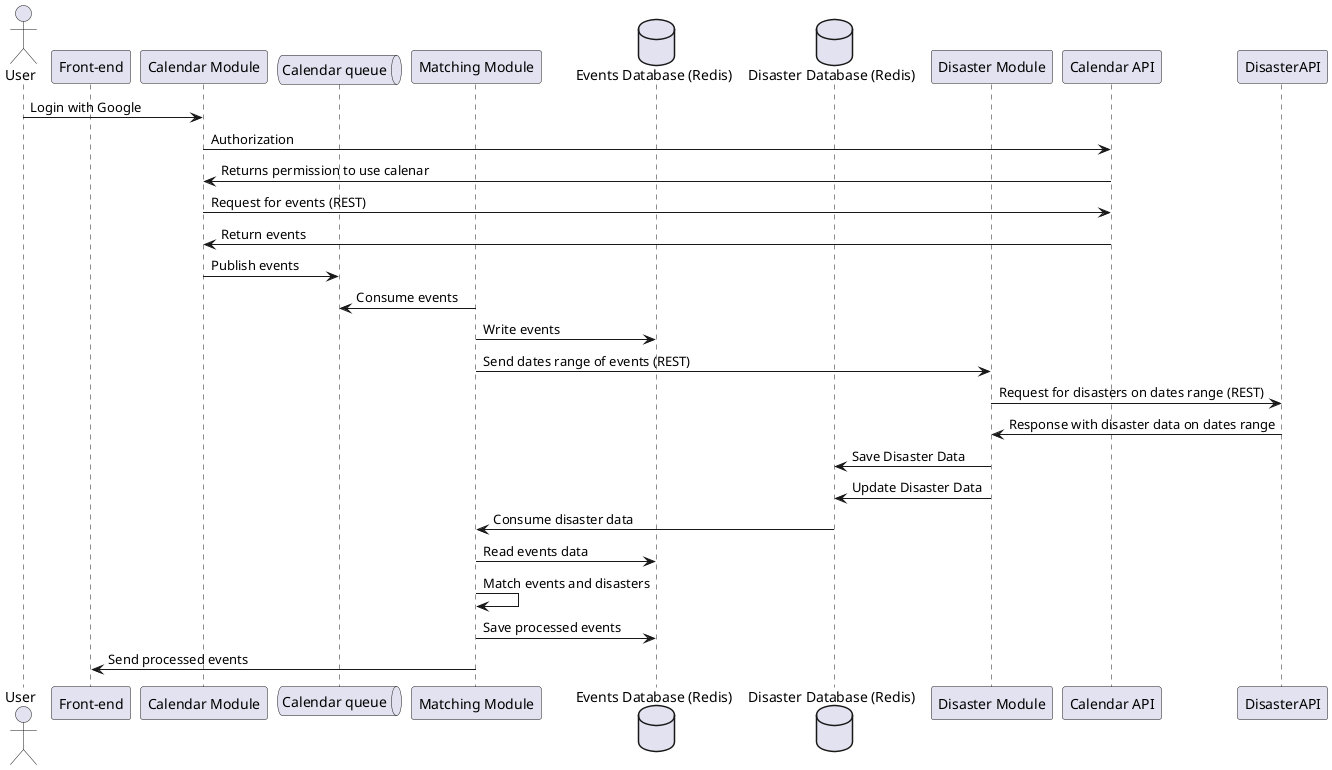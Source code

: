 @startuml dataflow
actor User
participant "Front-end" as FrontEnd
participant "Calendar Module" as CalendarModule
queue "Calendar queue" as CalendarQueue
participant "Matching Module" as MatchingModule
database "Events Database (Redis)" as EventsDB
database "Disaster Database (Redis)" as DisasterDB
participant "Disaster Module" as DisasterModule
participant "Calendar API" as CalendarAPI
participant "DisasterAPI" as DisasterAPI


User -> CalendarModule : Login with Google
CalendarModule -> CalendarAPI : Authorization
CalendarAPI -> CalendarModule : Returns permission to use calenar

CalendarModule -> CalendarAPI : Request for events (REST)
CalendarAPI -> CalendarModule : Return events
CalendarModule -> CalendarQueue : Publish events

CalendarQueue <- MatchingModule : Consume events
MatchingModule -> EventsDB : Write events
MatchingModule -> DisasterModule : Send dates range of events (REST)
DisasterModule -> DisasterAPI : Request for disasters on dates range (REST)
DisasterAPI -> DisasterModule : Response with disaster data on dates range
DisasterModule -> DisasterDB : Save Disaster Data
DisasterModule -> DisasterDB : Update Disaster Data
DisasterDB -> MatchingModule : Consume disaster data
MatchingModule -> EventsDB : Read events data
MatchingModule -> MatchingModule : Match events and disasters
MatchingModule -> EventsDB: Save processed events
MatchingModule -> FrontEnd : Send processed events

@enduml